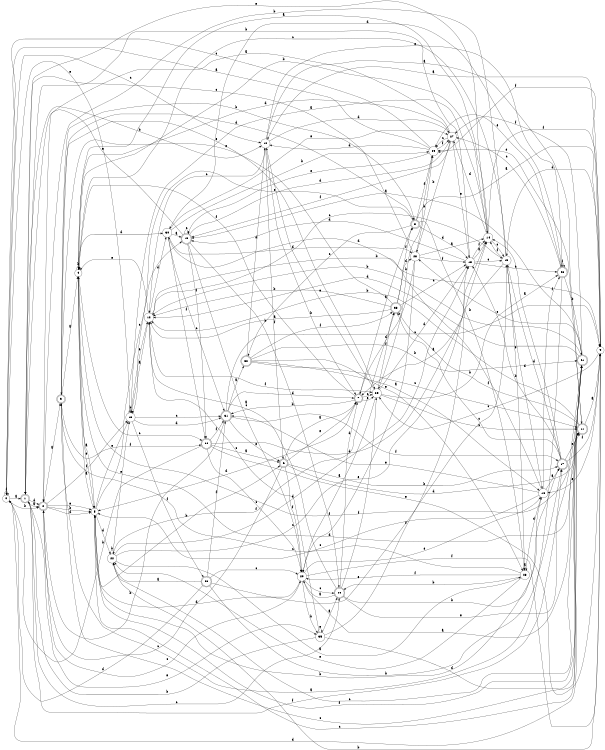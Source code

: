 digraph n30_10 {
__start0 [label="" shape="none"];

rankdir=LR;
size="8,5";

s0 [style="filled", color="black", fillcolor="white" shape="circle", label="0"];
s1 [style="rounded,filled", color="black", fillcolor="white" shape="doublecircle", label="1"];
s2 [style="rounded,filled", color="black", fillcolor="white" shape="doublecircle", label="2"];
s3 [style="rounded,filled", color="black", fillcolor="white" shape="doublecircle", label="3"];
s4 [style="filled", color="black", fillcolor="white" shape="circle", label="4"];
s5 [style="filled", color="black", fillcolor="white" shape="circle", label="5"];
s6 [style="rounded,filled", color="black", fillcolor="white" shape="doublecircle", label="6"];
s7 [style="rounded,filled", color="black", fillcolor="white" shape="doublecircle", label="7"];
s8 [style="rounded,filled", color="black", fillcolor="white" shape="doublecircle", label="8"];
s9 [style="filled", color="black", fillcolor="white" shape="circle", label="9"];
s10 [style="filled", color="black", fillcolor="white" shape="circle", label="10"];
s11 [style="rounded,filled", color="black", fillcolor="white" shape="doublecircle", label="11"];
s12 [style="filled", color="black", fillcolor="white" shape="circle", label="12"];
s13 [style="filled", color="black", fillcolor="white" shape="circle", label="13"];
s14 [style="filled", color="black", fillcolor="white" shape="circle", label="14"];
s15 [style="filled", color="black", fillcolor="white" shape="circle", label="15"];
s16 [style="filled", color="black", fillcolor="white" shape="circle", label="16"];
s17 [style="rounded,filled", color="black", fillcolor="white" shape="doublecircle", label="17"];
s18 [style="filled", color="black", fillcolor="white" shape="circle", label="18"];
s19 [style="rounded,filled", color="black", fillcolor="white" shape="doublecircle", label="19"];
s20 [style="filled", color="black", fillcolor="white" shape="circle", label="20"];
s21 [style="rounded,filled", color="black", fillcolor="white" shape="doublecircle", label="21"];
s22 [style="filled", color="black", fillcolor="white" shape="circle", label="22"];
s23 [style="filled", color="black", fillcolor="white" shape="circle", label="23"];
s24 [style="rounded,filled", color="black", fillcolor="white" shape="doublecircle", label="24"];
s25 [style="filled", color="black", fillcolor="white" shape="circle", label="25"];
s26 [style="rounded,filled", color="black", fillcolor="white" shape="doublecircle", label="26"];
s27 [style="filled", color="black", fillcolor="white" shape="circle", label="27"];
s28 [style="filled", color="black", fillcolor="white" shape="circle", label="28"];
s29 [style="filled", color="black", fillcolor="white" shape="circle", label="29"];
s30 [style="filled", color="black", fillcolor="white" shape="circle", label="30"];
s31 [style="rounded,filled", color="black", fillcolor="white" shape="doublecircle", label="31"];
s32 [style="rounded,filled", color="black", fillcolor="white" shape="doublecircle", label="32"];
s33 [style="rounded,filled", color="black", fillcolor="white" shape="doublecircle", label="33"];
s34 [style="rounded,filled", color="black", fillcolor="white" shape="doublecircle", label="34"];
s35 [style="filled", color="black", fillcolor="white" shape="circle", label="35"];
s36 [style="rounded,filled", color="black", fillcolor="white" shape="doublecircle", label="36"];
s0 -> s1 [label="a"];
s0 -> s2 [label="b"];
s0 -> s10 [label="c"];
s0 -> s11 [label="d"];
s0 -> s13 [label="e"];
s0 -> s0 [label="f"];
s1 -> s2 [label="a"];
s1 -> s10 [label="b"];
s1 -> s24 [label="c"];
s1 -> s2 [label="d"];
s1 -> s35 [label="e"];
s1 -> s17 [label="f"];
s2 -> s3 [label="a"];
s2 -> s5 [label="b"];
s2 -> s20 [label="c"];
s2 -> s5 [label="d"];
s2 -> s5 [label="e"];
s2 -> s13 [label="f"];
s3 -> s4 [label="a"];
s3 -> s8 [label="b"];
s3 -> s21 [label="c"];
s3 -> s8 [label="d"];
s3 -> s25 [label="e"];
s3 -> s34 [label="f"];
s4 -> s5 [label="a"];
s4 -> s4 [label="b"];
s4 -> s34 [label="c"];
s4 -> s30 [label="d"];
s4 -> s5 [label="e"];
s4 -> s21 [label="f"];
s5 -> s4 [label="a"];
s5 -> s6 [label="b"];
s5 -> s19 [label="c"];
s5 -> s22 [label="d"];
s5 -> s13 [label="e"];
s5 -> s21 [label="f"];
s6 -> s7 [label="a"];
s6 -> s17 [label="b"];
s6 -> s2 [label="c"];
s6 -> s11 [label="d"];
s6 -> s7 [label="e"];
s6 -> s20 [label="f"];
s7 -> s8 [label="a"];
s7 -> s31 [label="b"];
s7 -> s25 [label="c"];
s7 -> s5 [label="d"];
s7 -> s25 [label="e"];
s7 -> s4 [label="f"];
s8 -> s9 [label="a"];
s8 -> s23 [label="b"];
s8 -> s32 [label="c"];
s8 -> s18 [label="d"];
s8 -> s13 [label="e"];
s8 -> s29 [label="f"];
s9 -> s10 [label="a"];
s9 -> s22 [label="b"];
s9 -> s25 [label="c"];
s9 -> s15 [label="d"];
s9 -> s16 [label="e"];
s9 -> s29 [label="f"];
s10 -> s11 [label="a"];
s10 -> s7 [label="b"];
s10 -> s12 [label="c"];
s10 -> s27 [label="d"];
s10 -> s26 [label="e"];
s10 -> s6 [label="f"];
s11 -> s9 [label="a"];
s11 -> s12 [label="b"];
s11 -> s5 [label="c"];
s11 -> s4 [label="d"];
s11 -> s29 [label="e"];
s11 -> s33 [label="f"];
s12 -> s13 [label="a"];
s12 -> s9 [label="b"];
s12 -> s15 [label="c"];
s12 -> s30 [label="d"];
s12 -> s4 [label="e"];
s12 -> s25 [label="f"];
s13 -> s14 [label="a"];
s13 -> s13 [label="b"];
s13 -> s31 [label="c"];
s13 -> s31 [label="d"];
s13 -> s12 [label="e"];
s13 -> s36 [label="f"];
s14 -> s4 [label="a"];
s14 -> s4 [label="b"];
s14 -> s15 [label="c"];
s14 -> s27 [label="d"];
s14 -> s1 [label="e"];
s14 -> s9 [label="f"];
s15 -> s7 [label="a"];
s15 -> s2 [label="b"];
s15 -> s4 [label="c"];
s15 -> s16 [label="d"];
s15 -> s23 [label="e"];
s15 -> s14 [label="f"];
s16 -> s17 [label="a"];
s16 -> s5 [label="b"];
s16 -> s5 [label="c"];
s16 -> s30 [label="d"];
s16 -> s31 [label="e"];
s16 -> s26 [label="f"];
s17 -> s14 [label="a"];
s17 -> s18 [label="b"];
s17 -> s33 [label="c"];
s17 -> s15 [label="d"];
s17 -> s11 [label="e"];
s17 -> s9 [label="f"];
s18 -> s14 [label="a"];
s18 -> s1 [label="b"];
s18 -> s15 [label="c"];
s18 -> s19 [label="d"];
s18 -> s26 [label="e"];
s18 -> s14 [label="f"];
s19 -> s20 [label="a"];
s19 -> s24 [label="b"];
s19 -> s19 [label="c"];
s19 -> s27 [label="d"];
s19 -> s1 [label="e"];
s19 -> s34 [label="f"];
s20 -> s21 [label="a"];
s20 -> s35 [label="b"];
s20 -> s24 [label="c"];
s20 -> s5 [label="d"];
s20 -> s16 [label="e"];
s20 -> s9 [label="f"];
s21 -> s19 [label="a"];
s21 -> s12 [label="b"];
s21 -> s22 [label="c"];
s21 -> s12 [label="d"];
s21 -> s28 [label="e"];
s21 -> s27 [label="f"];
s22 -> s23 [label="a"];
s22 -> s22 [label="b"];
s22 -> s18 [label="c"];
s22 -> s18 [label="d"];
s22 -> s13 [label="e"];
s22 -> s33 [label="f"];
s23 -> s23 [label="a"];
s23 -> s24 [label="b"];
s23 -> s3 [label="c"];
s23 -> s16 [label="d"];
s23 -> s22 [label="e"];
s23 -> s20 [label="f"];
s24 -> s20 [label="a"];
s24 -> s17 [label="b"];
s24 -> s12 [label="c"];
s24 -> s7 [label="d"];
s24 -> s21 [label="e"];
s24 -> s25 [label="f"];
s25 -> s20 [label="a"];
s25 -> s26 [label="b"];
s25 -> s11 [label="c"];
s25 -> s18 [label="d"];
s25 -> s10 [label="e"];
s25 -> s33 [label="f"];
s26 -> s3 [label="a"];
s26 -> s21 [label="b"];
s26 -> s27 [label="c"];
s26 -> s30 [label="d"];
s26 -> s29 [label="e"];
s26 -> s26 [label="f"];
s27 -> s2 [label="a"];
s27 -> s28 [label="b"];
s27 -> s29 [label="c"];
s27 -> s4 [label="d"];
s27 -> s18 [label="e"];
s27 -> s19 [label="f"];
s28 -> s14 [label="a"];
s28 -> s29 [label="b"];
s28 -> s1 [label="c"];
s28 -> s7 [label="d"];
s28 -> s20 [label="e"];
s28 -> s18 [label="f"];
s29 -> s0 [label="a"];
s29 -> s25 [label="b"];
s29 -> s0 [label="c"];
s29 -> s10 [label="d"];
s29 -> s19 [label="e"];
s29 -> s27 [label="f"];
s30 -> s19 [label="a"];
s30 -> s29 [label="b"];
s30 -> s31 [label="c"];
s30 -> s28 [label="d"];
s30 -> s27 [label="e"];
s30 -> s34 [label="f"];
s31 -> s32 [label="a"];
s31 -> s2 [label="b"];
s31 -> s9 [label="c"];
s31 -> s7 [label="d"];
s31 -> s6 [label="e"];
s31 -> s17 [label="f"];
s32 -> s16 [label="a"];
s32 -> s21 [label="b"];
s32 -> s11 [label="c"];
s32 -> s10 [label="d"];
s32 -> s23 [label="e"];
s32 -> s33 [label="f"];
s33 -> s12 [label="a"];
s33 -> s12 [label="b"];
s33 -> s18 [label="c"];
s33 -> s28 [label="d"];
s33 -> s3 [label="e"];
s33 -> s8 [label="f"];
s34 -> s6 [label="a"];
s34 -> s0 [label="b"];
s34 -> s20 [label="c"];
s34 -> s14 [label="d"];
s34 -> s9 [label="e"];
s34 -> s31 [label="f"];
s35 -> s24 [label="a"];
s35 -> s1 [label="b"];
s35 -> s12 [label="c"];
s35 -> s11 [label="d"];
s35 -> s35 [label="e"];
s35 -> s14 [label="f"];
s36 -> s22 [label="a"];
s36 -> s17 [label="b"];
s36 -> s20 [label="c"];
s36 -> s0 [label="d"];
s36 -> s15 [label="e"];
s36 -> s31 [label="f"];

}